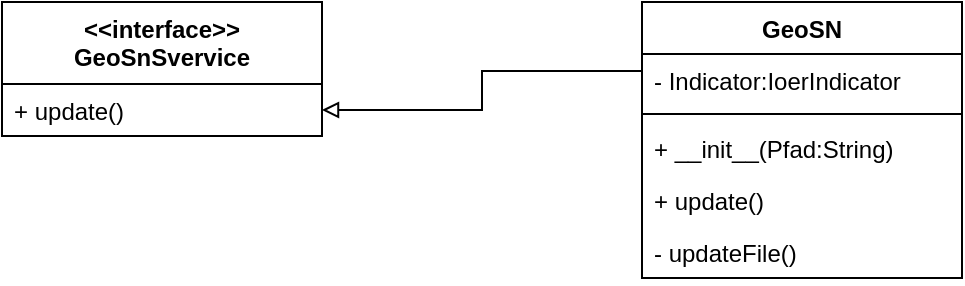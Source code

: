 <mxfile version="10.7.7" type="device"><diagram id="g3GvokNJ4SlbugUODQ5Z" name="Seite-1"><mxGraphModel dx="1394" dy="848" grid="1" gridSize="10" guides="1" tooltips="1" connect="1" arrows="1" fold="1" page="1" pageScale="1" pageWidth="827" pageHeight="1169" math="0" shadow="0"><root><mxCell id="0"/><mxCell id="1" parent="0"/><mxCell id="OCqykAQgG-JuTFQPNfnx-1" value="&lt;&lt;interface&gt;&gt;&#10;GeoSnSvervice&#10;" style="swimlane;fontStyle=1;align=center;verticalAlign=top;childLayout=stackLayout;horizontal=1;startSize=41;horizontalStack=0;resizeParent=1;resizeParentMax=0;resizeLast=0;collapsible=1;marginBottom=0;" vertex="1" parent="1"><mxGeometry x="40" y="80" width="160" height="67" as="geometry"/></mxCell><mxCell id="OCqykAQgG-JuTFQPNfnx-2" value="+ update()" style="text;strokeColor=none;fillColor=none;align=left;verticalAlign=top;spacingLeft=4;spacingRight=4;overflow=hidden;rotatable=0;points=[[0,0.5],[1,0.5]];portConstraint=eastwest;" vertex="1" parent="OCqykAQgG-JuTFQPNfnx-1"><mxGeometry y="41" width="160" height="26" as="geometry"/></mxCell><mxCell id="OCqykAQgG-JuTFQPNfnx-5" value="GeoSN" style="swimlane;fontStyle=1;align=center;verticalAlign=top;childLayout=stackLayout;horizontal=1;startSize=26;horizontalStack=0;resizeParent=1;resizeParentMax=0;resizeLast=0;collapsible=1;marginBottom=0;" vertex="1" parent="1"><mxGeometry x="360" y="80" width="160" height="138" as="geometry"/></mxCell><mxCell id="OCqykAQgG-JuTFQPNfnx-6" value="- Indicator:IoerIndicator" style="text;strokeColor=none;fillColor=none;align=left;verticalAlign=top;spacingLeft=4;spacingRight=4;overflow=hidden;rotatable=0;points=[[0,0.5],[1,0.5]];portConstraint=eastwest;" vertex="1" parent="OCqykAQgG-JuTFQPNfnx-5"><mxGeometry y="26" width="160" height="26" as="geometry"/></mxCell><mxCell id="OCqykAQgG-JuTFQPNfnx-7" value="" style="line;strokeWidth=1;fillColor=none;align=left;verticalAlign=middle;spacingTop=-1;spacingLeft=3;spacingRight=3;rotatable=0;labelPosition=right;points=[];portConstraint=eastwest;" vertex="1" parent="OCqykAQgG-JuTFQPNfnx-5"><mxGeometry y="52" width="160" height="8" as="geometry"/></mxCell><mxCell id="OCqykAQgG-JuTFQPNfnx-8" value="+ __init__(Pfad:String)" style="text;strokeColor=none;fillColor=none;align=left;verticalAlign=top;spacingLeft=4;spacingRight=4;overflow=hidden;rotatable=0;points=[[0,0.5],[1,0.5]];portConstraint=eastwest;" vertex="1" parent="OCqykAQgG-JuTFQPNfnx-5"><mxGeometry y="60" width="160" height="26" as="geometry"/></mxCell><mxCell id="OCqykAQgG-JuTFQPNfnx-10" value="+ update()" style="text;strokeColor=none;fillColor=none;align=left;verticalAlign=top;spacingLeft=4;spacingRight=4;overflow=hidden;rotatable=0;points=[[0,0.5],[1,0.5]];portConstraint=eastwest;" vertex="1" parent="OCqykAQgG-JuTFQPNfnx-5"><mxGeometry y="86" width="160" height="26" as="geometry"/></mxCell><mxCell id="OCqykAQgG-JuTFQPNfnx-11" value="- updateFile()" style="text;strokeColor=none;fillColor=none;align=left;verticalAlign=top;spacingLeft=4;spacingRight=4;overflow=hidden;rotatable=0;points=[[0,0.5],[1,0.5]];portConstraint=eastwest;" vertex="1" parent="OCqykAQgG-JuTFQPNfnx-5"><mxGeometry y="112" width="160" height="26" as="geometry"/></mxCell><mxCell id="OCqykAQgG-JuTFQPNfnx-9" style="edgeStyle=orthogonalEdgeStyle;rounded=0;orthogonalLoop=1;jettySize=auto;html=1;exitX=1;exitY=0.5;exitDx=0;exitDy=0;entryX=0;entryY=0.25;entryDx=0;entryDy=0;endArrow=none;endFill=0;startArrow=block;startFill=0;" edge="1" parent="1" source="OCqykAQgG-JuTFQPNfnx-2" target="OCqykAQgG-JuTFQPNfnx-5"><mxGeometry relative="1" as="geometry"/></mxCell></root></mxGraphModel></diagram></mxfile>